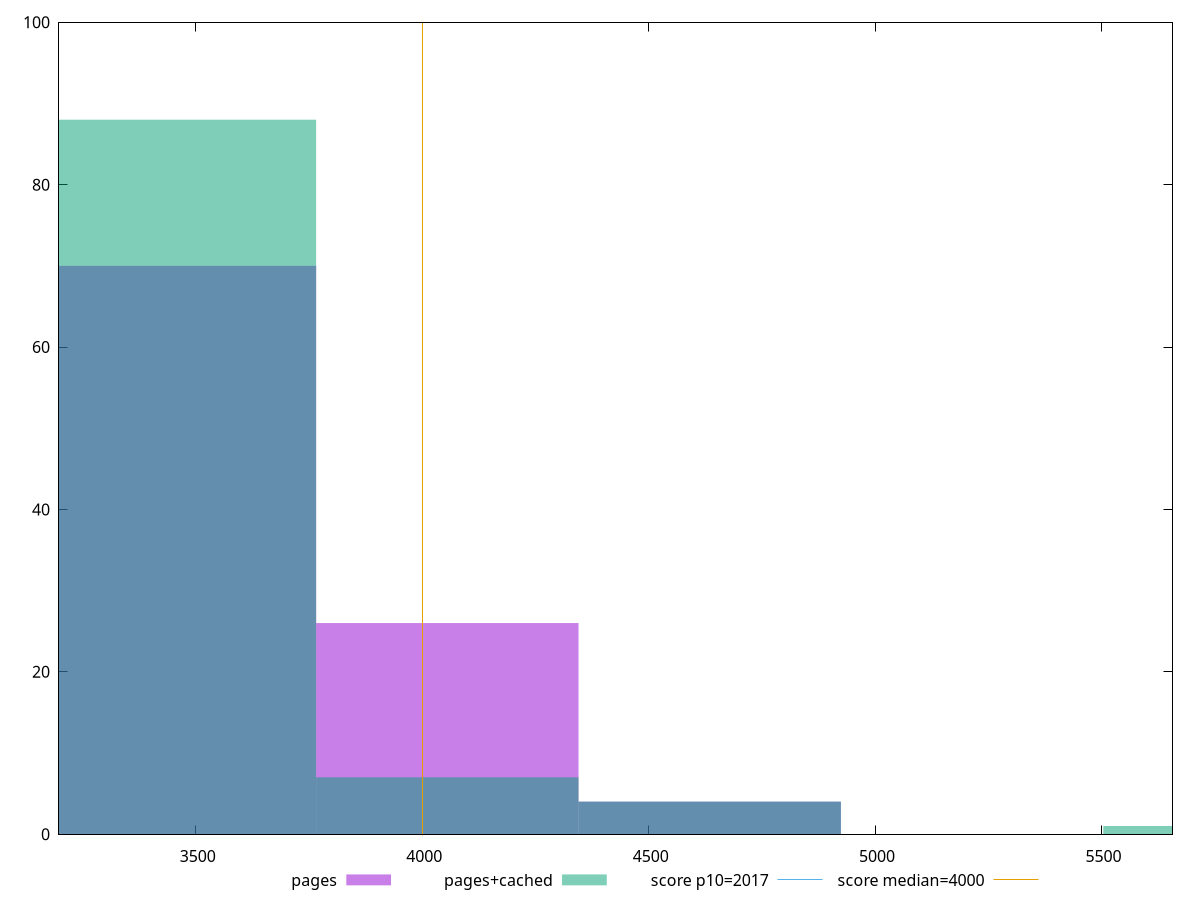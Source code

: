reset

$pages <<EOF
4634.754310290739 4
4055.410021504397 26
3476.0657327180543 70
EOF

$pagesCached <<EOF
4634.754310290739 4
3476.0657327180543 88
4055.410021504397 7
5793.442887863424 1
EOF

set key outside below
set boxwidth 579.3442887863424
set xrange [3197.9680000000003:5656.6159999999945]
set yrange [0:100]
set trange [0:100]
set style fill transparent solid 0.5 noborder

set parametric
set terminal svg size 640, 500 enhanced background rgb 'white'
set output "report_00011_2021-02-09T10:53:21.242Z/mainthread-work-breakdown/comparison/histogram/0_vs_1.svg"

plot $pages title "pages" with boxes, \
     $pagesCached title "pages+cached" with boxes, \
     2017,t title "score p10=2017", \
     4000,t title "score median=4000"

reset
